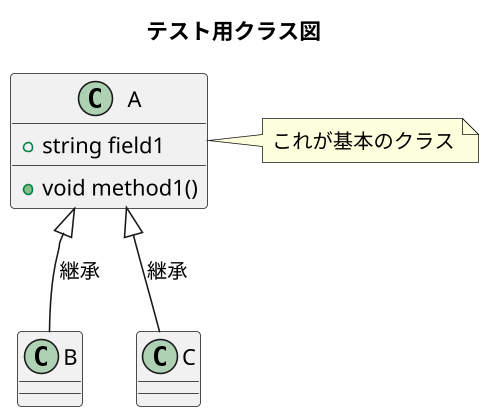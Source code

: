 @startuml hoge
title テスト用クラス図
skinparam dpi 150

' クラスAの定義
class A {
  +string field1
  +void method1()
}
note right of A {
  これが基本のクラス
}

' クラス間の関係
A <|-- B : 継承
A <|-- C : 継承
@enduml